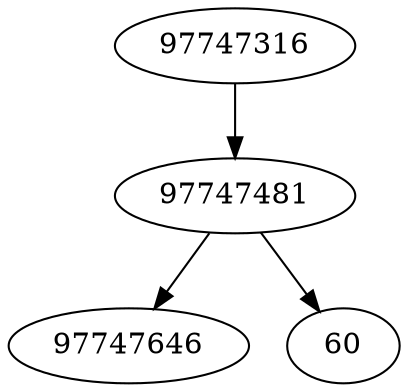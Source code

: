 strict digraph  {
97747481;
97747316;
97747646;
60;
97747481 -> 60;
97747481 -> 97747646;
97747316 -> 97747481;
}
